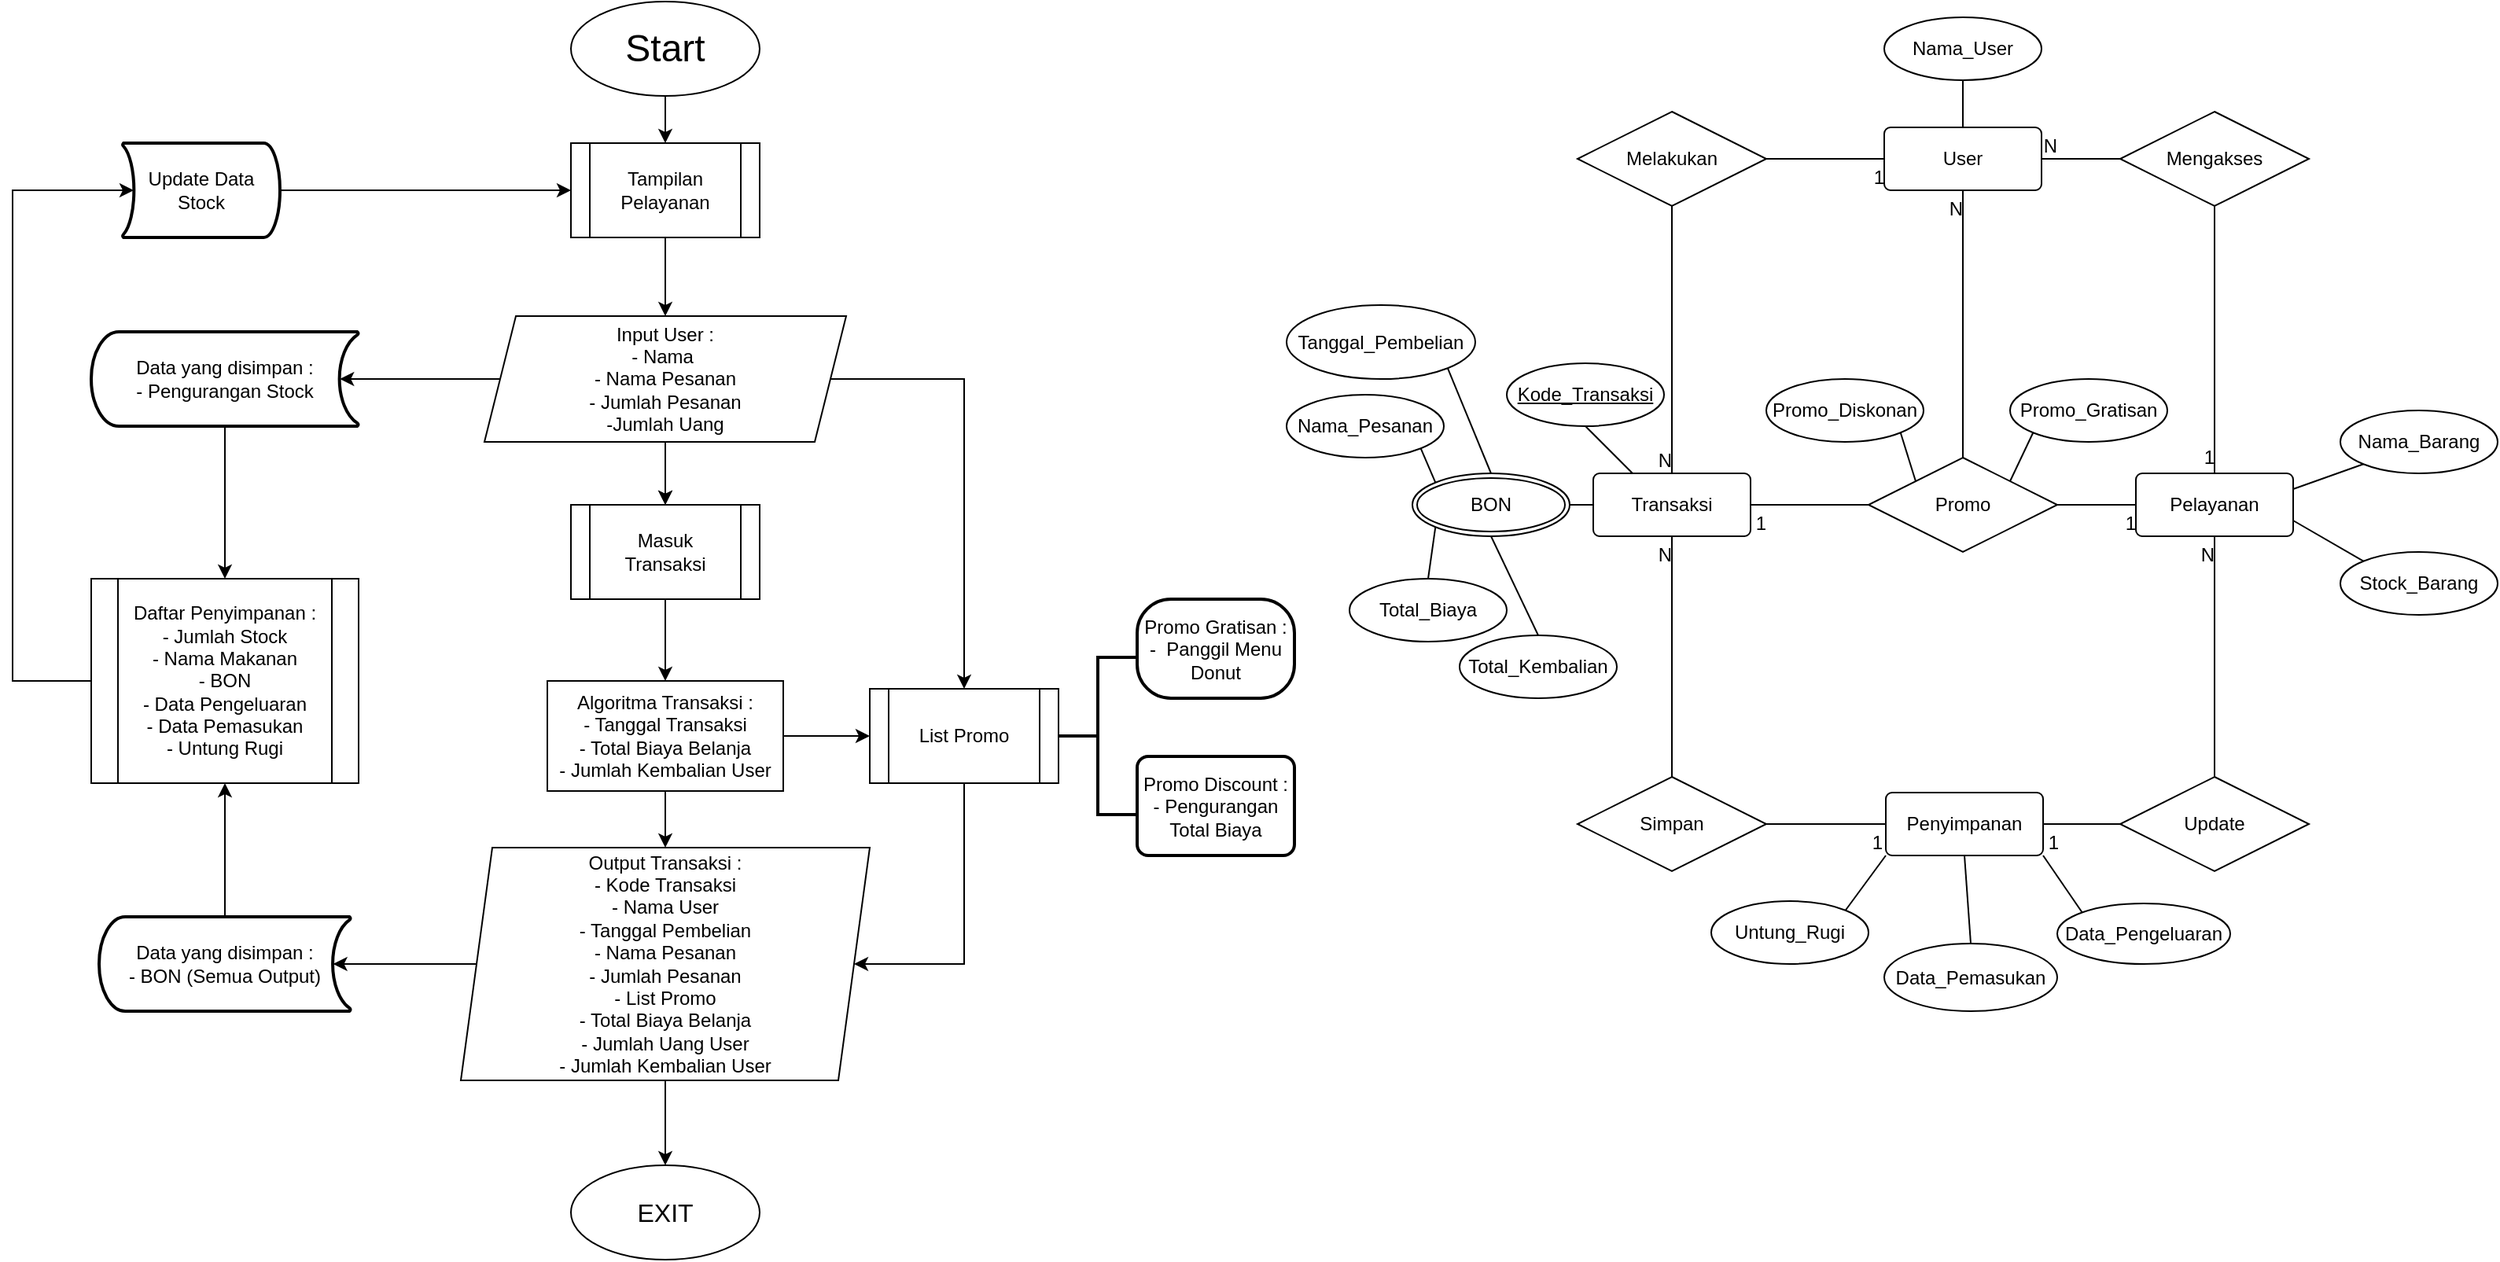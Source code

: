 <mxfile version="14.1.2" type="github">
  <diagram id="XR312f9OlSyXZgOiWMge" name="Page-1">
    <mxGraphModel dx="1078" dy="827" grid="1" gridSize="10" guides="1" tooltips="1" connect="1" arrows="1" fold="1" page="1" pageScale="1" pageWidth="827" pageHeight="1169" math="0" shadow="0">
      <root>
        <mxCell id="0" />
        <mxCell id="1" parent="0" />
        <mxCell id="WlF7BeMnlromDZYzRZPJ-5" value="" style="edgeStyle=orthogonalEdgeStyle;rounded=0;orthogonalLoop=1;jettySize=auto;html=1;" parent="1" source="WlF7BeMnlromDZYzRZPJ-1" target="WlF7BeMnlromDZYzRZPJ-4" edge="1">
          <mxGeometry relative="1" as="geometry" />
        </mxCell>
        <mxCell id="WlF7BeMnlromDZYzRZPJ-1" value="&lt;font style=&quot;font-size: 24px&quot;&gt;Start&lt;/font&gt;" style="ellipse;whiteSpace=wrap;html=1;" parent="1" vertex="1">
          <mxGeometry x="405" y="30" width="120" height="60" as="geometry" />
        </mxCell>
        <mxCell id="WlF7BeMnlromDZYzRZPJ-7" value="" style="edgeStyle=orthogonalEdgeStyle;rounded=0;orthogonalLoop=1;jettySize=auto;html=1;" parent="1" source="WlF7BeMnlromDZYzRZPJ-4" target="WlF7BeMnlromDZYzRZPJ-6" edge="1">
          <mxGeometry relative="1" as="geometry" />
        </mxCell>
        <mxCell id="WlF7BeMnlromDZYzRZPJ-4" value="Tampilan Pelayanan" style="shape=process;whiteSpace=wrap;html=1;backgroundOutline=1;" parent="1" vertex="1">
          <mxGeometry x="405" y="120" width="120" height="60" as="geometry" />
        </mxCell>
        <mxCell id="WlF7BeMnlromDZYzRZPJ-18" value="" style="edgeStyle=orthogonalEdgeStyle;rounded=0;orthogonalLoop=1;jettySize=auto;html=1;" parent="1" source="WlF7BeMnlromDZYzRZPJ-6" target="WlF7BeMnlromDZYzRZPJ-17" edge="1">
          <mxGeometry relative="1" as="geometry" />
        </mxCell>
        <mxCell id="WlF7BeMnlromDZYzRZPJ-23" value="" style="edgeStyle=orthogonalEdgeStyle;rounded=0;orthogonalLoop=1;jettySize=auto;html=1;" parent="1" source="WlF7BeMnlromDZYzRZPJ-28" target="WlF7BeMnlromDZYzRZPJ-22" edge="1">
          <mxGeometry relative="1" as="geometry" />
        </mxCell>
        <mxCell id="WlF7BeMnlromDZYzRZPJ-26" value="" style="edgeStyle=orthogonalEdgeStyle;rounded=0;orthogonalLoop=1;jettySize=auto;html=1;" parent="1" source="WlF7BeMnlromDZYzRZPJ-31" target="WlF7BeMnlromDZYzRZPJ-25" edge="1">
          <mxGeometry relative="1" as="geometry" />
        </mxCell>
        <mxCell id="WlF7BeMnlromDZYzRZPJ-29" value="" style="edgeStyle=orthogonalEdgeStyle;rounded=0;orthogonalLoop=1;jettySize=auto;html=1;" parent="1" source="WlF7BeMnlromDZYzRZPJ-6" target="WlF7BeMnlromDZYzRZPJ-28" edge="1">
          <mxGeometry relative="1" as="geometry" />
        </mxCell>
        <mxCell id="WlF7BeMnlromDZYzRZPJ-6" value="Input User :&lt;br&gt;- Nama&amp;nbsp;&lt;br&gt;- Nama Pesanan&lt;br&gt;- Jumlah Pesanan&lt;br&gt;-Jumlah Uang" style="shape=parallelogram;perimeter=parallelogramPerimeter;whiteSpace=wrap;html=1;fixedSize=1;" parent="1" vertex="1">
          <mxGeometry x="350" y="230" width="230" height="80" as="geometry" />
        </mxCell>
        <mxCell id="WlF7BeMnlromDZYzRZPJ-20" style="edgeStyle=orthogonalEdgeStyle;rounded=0;orthogonalLoop=1;jettySize=auto;html=1;exitX=1;exitY=0.5;exitDx=0;exitDy=0;entryX=0;entryY=0.5;entryDx=0;entryDy=0;" parent="1" source="WlF7BeMnlromDZYzRZPJ-22" target="WlF7BeMnlromDZYzRZPJ-17" edge="1">
          <mxGeometry relative="1" as="geometry" />
        </mxCell>
        <mxCell id="WlF7BeMnlromDZYzRZPJ-27" style="edgeStyle=orthogonalEdgeStyle;rounded=0;orthogonalLoop=1;jettySize=auto;html=1;exitX=0;exitY=0.5;exitDx=0;exitDy=0;entryX=0.93;entryY=0.5;entryDx=0;entryDy=0;entryPerimeter=0;" parent="1" source="WlF7BeMnlromDZYzRZPJ-15" target="WlF7BeMnlromDZYzRZPJ-33" edge="1">
          <mxGeometry relative="1" as="geometry" />
        </mxCell>
        <mxCell id="hf1kpsBbzSXCtjSnibzN-7" value="" style="edgeStyle=orthogonalEdgeStyle;rounded=0;orthogonalLoop=1;jettySize=auto;html=1;" edge="1" parent="1" source="WlF7BeMnlromDZYzRZPJ-15" target="hf1kpsBbzSXCtjSnibzN-6">
          <mxGeometry relative="1" as="geometry" />
        </mxCell>
        <mxCell id="WlF7BeMnlromDZYzRZPJ-15" value="Output Transaksi :&lt;br&gt;- Kode Transaksi&lt;br&gt;- Nama User&lt;br&gt;- Tanggal Pembelian&lt;br&gt;- Nama Pesanan&lt;br&gt;- Jumlah Pesanan&lt;br&gt;- List Promo&lt;br&gt;- Total Biaya Belanja&lt;br&gt;- Jumlah Uang User&lt;br&gt;- Jumlah Kembalian User" style="shape=parallelogram;perimeter=parallelogramPerimeter;whiteSpace=wrap;html=1;fixedSize=1;" parent="1" vertex="1">
          <mxGeometry x="335" y="568" width="260" height="148" as="geometry" />
        </mxCell>
        <mxCell id="WlF7BeMnlromDZYzRZPJ-21" style="edgeStyle=orthogonalEdgeStyle;rounded=0;orthogonalLoop=1;jettySize=auto;html=1;entryX=1;entryY=0.5;entryDx=0;entryDy=0;exitX=0.5;exitY=1;exitDx=0;exitDy=0;" parent="1" source="WlF7BeMnlromDZYzRZPJ-17" target="WlF7BeMnlromDZYzRZPJ-15" edge="1">
          <mxGeometry relative="1" as="geometry">
            <Array as="points">
              <mxPoint x="655" y="642" />
            </Array>
            <mxPoint x="750" y="640" as="sourcePoint" />
          </mxGeometry>
        </mxCell>
        <mxCell id="WlF7BeMnlromDZYzRZPJ-17" value="List Promo" style="shape=process;whiteSpace=wrap;html=1;backgroundOutline=1;" parent="1" vertex="1">
          <mxGeometry x="595" y="467" width="120" height="60" as="geometry" />
        </mxCell>
        <mxCell id="WlF7BeMnlromDZYzRZPJ-24" value="" style="edgeStyle=orthogonalEdgeStyle;rounded=0;orthogonalLoop=1;jettySize=auto;html=1;entryX=0.5;entryY=0;entryDx=0;entryDy=0;" parent="1" source="WlF7BeMnlromDZYzRZPJ-22" target="WlF7BeMnlromDZYzRZPJ-15" edge="1">
          <mxGeometry relative="1" as="geometry">
            <mxPoint x="465" y="472" as="targetPoint" />
          </mxGeometry>
        </mxCell>
        <mxCell id="WlF7BeMnlromDZYzRZPJ-22" value="Algoritma Transaksi :&lt;br&gt;- Tanggal Transaksi&lt;br&gt;- Total Biaya Belanja&lt;br&gt;- Jumlah Kembalian User" style="whiteSpace=wrap;html=1;" parent="1" vertex="1">
          <mxGeometry x="390" y="462" width="150" height="70" as="geometry" />
        </mxCell>
        <mxCell id="bo4yTS-yDV8Zs3_QkuVM-3" style="edgeStyle=orthogonalEdgeStyle;rounded=0;orthogonalLoop=1;jettySize=auto;html=1;exitX=0;exitY=0.5;exitDx=0;exitDy=0;entryX=0.93;entryY=0.5;entryDx=0;entryDy=0;entryPerimeter=0;" parent="1" source="WlF7BeMnlromDZYzRZPJ-25" target="bo4yTS-yDV8Zs3_QkuVM-8" edge="1">
          <mxGeometry relative="1" as="geometry">
            <mxPoint x="130" y="150.0" as="targetPoint" />
            <Array as="points">
              <mxPoint x="50" y="462" />
              <mxPoint x="50" y="150" />
            </Array>
          </mxGeometry>
        </mxCell>
        <mxCell id="WlF7BeMnlromDZYzRZPJ-25" value="Daftar Penyimpanan :&lt;br&gt;- Jumlah Stock&lt;br&gt;- Nama Makanan&lt;br&gt;- BON&lt;br&gt;- Data Pengeluaran&lt;br&gt;- Data Pemasukan&lt;br&gt;- Untung Rugi" style="shape=process;whiteSpace=wrap;html=1;backgroundOutline=1;" parent="1" vertex="1">
          <mxGeometry x="100" y="397" width="170" height="130" as="geometry" />
        </mxCell>
        <mxCell id="WlF7BeMnlromDZYzRZPJ-28" value="Masuk &lt;br&gt;Transaksi" style="shape=process;whiteSpace=wrap;html=1;backgroundOutline=1;" parent="1" vertex="1">
          <mxGeometry x="405" y="350" width="120" height="60" as="geometry" />
        </mxCell>
        <mxCell id="WlF7BeMnlromDZYzRZPJ-30" value="" style="edgeStyle=orthogonalEdgeStyle;rounded=0;orthogonalLoop=1;jettySize=auto;html=1;" parent="1" source="WlF7BeMnlromDZYzRZPJ-6" target="WlF7BeMnlromDZYzRZPJ-28" edge="1">
          <mxGeometry relative="1" as="geometry">
            <mxPoint x="465" y="310" as="sourcePoint" />
            <mxPoint x="465" y="470" as="targetPoint" />
          </mxGeometry>
        </mxCell>
        <mxCell id="WlF7BeMnlromDZYzRZPJ-31" value="Data yang disimpan :&lt;br&gt;- Pengurangan Stock" style="strokeWidth=2;html=1;shape=mxgraph.flowchart.stored_data;whiteSpace=wrap;" parent="1" vertex="1">
          <mxGeometry x="100" y="240" width="170" height="60" as="geometry" />
        </mxCell>
        <mxCell id="WlF7BeMnlromDZYzRZPJ-32" value="" style="edgeStyle=orthogonalEdgeStyle;rounded=0;orthogonalLoop=1;jettySize=auto;html=1;entryX=0.93;entryY=0.5;entryDx=0;entryDy=0;entryPerimeter=0;" parent="1" source="WlF7BeMnlromDZYzRZPJ-6" target="WlF7BeMnlromDZYzRZPJ-31" edge="1">
          <mxGeometry relative="1" as="geometry">
            <mxPoint x="360" y="270" as="sourcePoint" />
            <mxPoint x="185.0" y="420" as="targetPoint" />
          </mxGeometry>
        </mxCell>
        <mxCell id="WlF7BeMnlromDZYzRZPJ-34" style="edgeStyle=orthogonalEdgeStyle;rounded=0;orthogonalLoop=1;jettySize=auto;html=1;entryX=0.5;entryY=1;entryDx=0;entryDy=0;" parent="1" source="WlF7BeMnlromDZYzRZPJ-33" target="WlF7BeMnlromDZYzRZPJ-25" edge="1">
          <mxGeometry relative="1" as="geometry" />
        </mxCell>
        <mxCell id="WlF7BeMnlromDZYzRZPJ-33" value="&lt;span&gt;Data yang disimpan :&lt;/span&gt;&lt;br&gt;&lt;span&gt;- BON (Semua Output)&lt;/span&gt;" style="strokeWidth=2;html=1;shape=mxgraph.flowchart.stored_data;whiteSpace=wrap;" parent="1" vertex="1">
          <mxGeometry x="105" y="612" width="160" height="60" as="geometry" />
        </mxCell>
        <mxCell id="bo4yTS-yDV8Zs3_QkuVM-4" style="edgeStyle=orthogonalEdgeStyle;rounded=0;orthogonalLoop=1;jettySize=auto;html=1;exitX=0;exitY=0.5;exitDx=0;exitDy=0;entryX=0;entryY=0.5;entryDx=0;entryDy=0;exitPerimeter=0;" parent="1" source="bo4yTS-yDV8Zs3_QkuVM-8" target="WlF7BeMnlromDZYzRZPJ-4" edge="1">
          <mxGeometry relative="1" as="geometry">
            <mxPoint x="230" y="150.0" as="sourcePoint" />
          </mxGeometry>
        </mxCell>
        <mxCell id="bo4yTS-yDV8Zs3_QkuVM-8" value="Update Data Stock" style="strokeWidth=2;html=1;shape=mxgraph.flowchart.stored_data;whiteSpace=wrap;direction=west;" parent="1" vertex="1">
          <mxGeometry x="120" y="120.0" width="100" height="60" as="geometry" />
        </mxCell>
        <mxCell id="hf1kpsBbzSXCtjSnibzN-1" value="" style="strokeWidth=2;html=1;shape=mxgraph.flowchart.annotation_2;align=left;labelPosition=right;pointerEvents=1;" vertex="1" parent="1">
          <mxGeometry x="715" y="447" width="50" height="100" as="geometry" />
        </mxCell>
        <mxCell id="hf1kpsBbzSXCtjSnibzN-2" value="Promo Gratisan :&lt;br&gt;-&amp;nbsp; Panggil Menu Donut" style="rounded=1;whiteSpace=wrap;html=1;absoluteArcSize=1;arcSize=43;strokeWidth=2;" vertex="1" parent="1">
          <mxGeometry x="765" y="410" width="100" height="63" as="geometry" />
        </mxCell>
        <mxCell id="hf1kpsBbzSXCtjSnibzN-3" value="Promo Discount :&lt;br&gt;- Pengurangan Total Biaya" style="rounded=1;whiteSpace=wrap;html=1;absoluteArcSize=1;arcSize=14;strokeWidth=2;" vertex="1" parent="1">
          <mxGeometry x="765" y="510" width="100" height="63" as="geometry" />
        </mxCell>
        <mxCell id="hf1kpsBbzSXCtjSnibzN-6" value="&lt;font style=&quot;font-size: 16px&quot;&gt;EXIT&lt;/font&gt;" style="ellipse;whiteSpace=wrap;html=1;" vertex="1" parent="1">
          <mxGeometry x="405" y="770" width="120" height="60" as="geometry" />
        </mxCell>
        <mxCell id="hf1kpsBbzSXCtjSnibzN-12" value="Pelayanan" style="rounded=1;arcSize=10;whiteSpace=wrap;html=1;align=center;" vertex="1" parent="1">
          <mxGeometry x="1400" y="330" width="100" height="40" as="geometry" />
        </mxCell>
        <mxCell id="hf1kpsBbzSXCtjSnibzN-13" value="Transaksi" style="rounded=1;arcSize=10;whiteSpace=wrap;html=1;align=center;" vertex="1" parent="1">
          <mxGeometry x="1055" y="330" width="100" height="40" as="geometry" />
        </mxCell>
        <mxCell id="hf1kpsBbzSXCtjSnibzN-16" value="Penyimpanan" style="rounded=1;arcSize=10;whiteSpace=wrap;html=1;align=center;" vertex="1" parent="1">
          <mxGeometry x="1241" y="533" width="100" height="40" as="geometry" />
        </mxCell>
        <mxCell id="hf1kpsBbzSXCtjSnibzN-17" value="Nama_Barang" style="ellipse;whiteSpace=wrap;html=1;align=center;" vertex="1" parent="1">
          <mxGeometry x="1530" y="290" width="100" height="40" as="geometry" />
        </mxCell>
        <mxCell id="hf1kpsBbzSXCtjSnibzN-18" value="Stock_Barang" style="ellipse;whiteSpace=wrap;html=1;align=center;" vertex="1" parent="1">
          <mxGeometry x="1530" y="380" width="100" height="40" as="geometry" />
        </mxCell>
        <mxCell id="hf1kpsBbzSXCtjSnibzN-19" value="Nama_User" style="ellipse;whiteSpace=wrap;html=1;align=center;" vertex="1" parent="1">
          <mxGeometry x="1240" y="40" width="100" height="40" as="geometry" />
        </mxCell>
        <mxCell id="hf1kpsBbzSXCtjSnibzN-20" value="Promo_Gratisan&lt;span style=&quot;color: rgba(0 , 0 , 0 , 0) ; font-family: monospace ; font-size: 0px&quot;&gt;%3CmxGraphModel%3E%3Croot%3E%3CmxCell%20id%3D%220%22%2F%3E%3CmxCell%20id%3D%221%22%20parent%3D%220%22%2F%3E%3CmxCell%20id%3D%222%22%20value%3D%22Nama_Donut%22%20style%3D%22ellipse%3BwhiteSpace%3Dwrap%3Bhtml%3D1%3Balign%3Dcenter%3B%22%20vertex%3D%221%22%20parent%3D%221%22%3E%3CmxGeometry%20x%3D%221310%22%20y%3D%22270%22%20width%3D%22100%22%20height%3D%2240%22%20as%3D%22geometry%22%2F%3E%3C%2FmxCell%3E%3C%2Froot%3E%3C%2FmxGraphModel%3E&lt;/span&gt;&lt;span style=&quot;color: rgba(0 , 0 , 0 , 0) ; font-family: monospace ; font-size: 0px&quot;&gt;%3CmxGraphModel%3E%3Croot%3E%3CmxCell%20id%3D%220%22%2F%3E%3CmxCell%20id%3D%221%22%20parent%3D%220%22%2F%3E%3CmxCell%20id%3D%222%22%20value%3D%22Nama_Donut%22%20style%3D%22ellipse%3BwhiteSpace%3Dwrap%3Bhtml%3D1%3Balign%3Dcenter%3B%22%20vertex%3D%221%22%20parent%3D%221%22%3E%3CmxGeometry%20x%3D%221310%22%20y%3D%22270%22%20width%3D%22100%22%20height%3D%2240%22%20as%3D%22geometry%22%2F%3E%3C%2FmxCell%3E%3C%2Froot%3E%3C%2FmxGraphModel%3E&lt;/span&gt;" style="ellipse;whiteSpace=wrap;html=1;align=center;" vertex="1" parent="1">
          <mxGeometry x="1320" y="270" width="100" height="40" as="geometry" />
        </mxCell>
        <mxCell id="hf1kpsBbzSXCtjSnibzN-21" value="Promo_Diskonan" style="ellipse;whiteSpace=wrap;html=1;align=center;" vertex="1" parent="1">
          <mxGeometry x="1165" y="270" width="100" height="40" as="geometry" />
        </mxCell>
        <mxCell id="hf1kpsBbzSXCtjSnibzN-22" value="User" style="rounded=1;arcSize=10;whiteSpace=wrap;html=1;align=center;" vertex="1" parent="1">
          <mxGeometry x="1240" y="110" width="100" height="40" as="geometry" />
        </mxCell>
        <mxCell id="hf1kpsBbzSXCtjSnibzN-25" value="Total_Kembalian" style="ellipse;whiteSpace=wrap;html=1;align=center;" vertex="1" parent="1">
          <mxGeometry x="970" y="433" width="100" height="40" as="geometry" />
        </mxCell>
        <mxCell id="hf1kpsBbzSXCtjSnibzN-26" value="Kode_Transaksi" style="ellipse;whiteSpace=wrap;html=1;align=center;fontStyle=4;" vertex="1" parent="1">
          <mxGeometry x="1000" y="260" width="100" height="40" as="geometry" />
        </mxCell>
        <mxCell id="hf1kpsBbzSXCtjSnibzN-27" value="BON" style="ellipse;shape=doubleEllipse;margin=3;whiteSpace=wrap;html=1;align=center;" vertex="1" parent="1">
          <mxGeometry x="940" y="330" width="100" height="40" as="geometry" />
        </mxCell>
        <mxCell id="hf1kpsBbzSXCtjSnibzN-29" value="Tanggal_Pembelian" style="ellipse;whiteSpace=wrap;html=1;align=center;" vertex="1" parent="1">
          <mxGeometry x="860" y="223" width="120" height="47" as="geometry" />
        </mxCell>
        <mxCell id="hf1kpsBbzSXCtjSnibzN-30" value="Nama_Pesanan" style="ellipse;whiteSpace=wrap;html=1;align=center;" vertex="1" parent="1">
          <mxGeometry x="860" y="280" width="100" height="40" as="geometry" />
        </mxCell>
        <mxCell id="hf1kpsBbzSXCtjSnibzN-31" value="Total_Biaya&lt;span style=&quot;color: rgba(0 , 0 , 0 , 0) ; font-family: monospace ; font-size: 0px&quot;&gt;%3CmxGraphModel%3E%3Croot%3E%3CmxCell%20id%3D%220%22%2F%3E%3CmxCell%20id%3D%221%22%20parent%3D%220%22%2F%3E%3CmxCell%20id%3D%222%22%20value%3D%22Nama_Barang%22%20style%3D%22ellipse%3BwhiteSpace%3Dwrap%3Bhtml%3D1%3Balign%3Dcenter%3B%22%20vertex%3D%221%22%20parent%3D%221%22%3E%3CmxGeometry%20x%3D%221310%22%20y%3D%22270%22%20width%3D%22100%22%20height%3D%2240%22%20as%3D%22geometry%22%2F%3E%3C%2FmxCell%3E%3C%2Froot%3E%3C%2FmxGraphModel%3E&lt;/span&gt;" style="ellipse;whiteSpace=wrap;html=1;align=center;" vertex="1" parent="1">
          <mxGeometry x="900" y="397" width="100" height="40" as="geometry" />
        </mxCell>
        <mxCell id="hf1kpsBbzSXCtjSnibzN-40" value="Mengakses" style="shape=rhombus;perimeter=rhombusPerimeter;whiteSpace=wrap;html=1;align=center;" vertex="1" parent="1">
          <mxGeometry x="1390" y="100" width="120" height="60" as="geometry" />
        </mxCell>
        <mxCell id="hf1kpsBbzSXCtjSnibzN-41" value="" style="endArrow=none;html=1;rounded=0;entryX=0.5;entryY=0;entryDx=0;entryDy=0;exitX=0.5;exitY=1;exitDx=0;exitDy=0;" edge="1" parent="1" source="hf1kpsBbzSXCtjSnibzN-40" target="hf1kpsBbzSXCtjSnibzN-12">
          <mxGeometry relative="1" as="geometry">
            <mxPoint x="1420" y="279.76" as="sourcePoint" />
            <mxPoint x="1420" y="209.76" as="targetPoint" />
            <Array as="points" />
          </mxGeometry>
        </mxCell>
        <mxCell id="hf1kpsBbzSXCtjSnibzN-42" value="1" style="resizable=0;html=1;align=right;verticalAlign=bottom;" connectable="0" vertex="1" parent="hf1kpsBbzSXCtjSnibzN-41">
          <mxGeometry x="1" relative="1" as="geometry">
            <mxPoint y="-2" as="offset" />
          </mxGeometry>
        </mxCell>
        <mxCell id="hf1kpsBbzSXCtjSnibzN-43" value="" style="endArrow=none;html=1;rounded=0;entryX=1;entryY=0.75;entryDx=0;entryDy=0;exitX=0;exitY=0;exitDx=0;exitDy=0;" edge="1" parent="1" source="hf1kpsBbzSXCtjSnibzN-18" target="hf1kpsBbzSXCtjSnibzN-12">
          <mxGeometry relative="1" as="geometry">
            <mxPoint x="1320" y="269.76" as="sourcePoint" />
            <mxPoint x="1480" y="269.76" as="targetPoint" />
          </mxGeometry>
        </mxCell>
        <mxCell id="hf1kpsBbzSXCtjSnibzN-46" value="" style="endArrow=none;html=1;rounded=0;entryX=1;entryY=0.25;entryDx=0;entryDy=0;exitX=0;exitY=1;exitDx=0;exitDy=0;" edge="1" parent="1" source="hf1kpsBbzSXCtjSnibzN-17" target="hf1kpsBbzSXCtjSnibzN-12">
          <mxGeometry relative="1" as="geometry">
            <mxPoint x="1485.355" y="243.902" as="sourcePoint" />
            <mxPoint x="1500" y="279.76" as="targetPoint" />
          </mxGeometry>
        </mxCell>
        <mxCell id="hf1kpsBbzSXCtjSnibzN-47" value="" style="endArrow=none;html=1;rounded=0;entryX=1;entryY=0.5;entryDx=0;entryDy=0;exitX=0;exitY=0.5;exitDx=0;exitDy=0;" edge="1" parent="1" source="hf1kpsBbzSXCtjSnibzN-40" target="hf1kpsBbzSXCtjSnibzN-22">
          <mxGeometry relative="1" as="geometry">
            <mxPoint x="1060" y="290" as="sourcePoint" />
            <mxPoint x="1220" y="290" as="targetPoint" />
          </mxGeometry>
        </mxCell>
        <mxCell id="hf1kpsBbzSXCtjSnibzN-48" value="N" style="resizable=0;html=1;align=right;verticalAlign=bottom;" connectable="0" vertex="1" parent="hf1kpsBbzSXCtjSnibzN-47">
          <mxGeometry x="1" relative="1" as="geometry">
            <mxPoint x="10.1" as="offset" />
          </mxGeometry>
        </mxCell>
        <mxCell id="hf1kpsBbzSXCtjSnibzN-49" value="Melakukan" style="shape=rhombus;perimeter=rhombusPerimeter;whiteSpace=wrap;html=1;align=center;" vertex="1" parent="1">
          <mxGeometry x="1045" y="100" width="120" height="60" as="geometry" />
        </mxCell>
        <mxCell id="hf1kpsBbzSXCtjSnibzN-50" value="" style="endArrow=none;html=1;rounded=0;entryX=0;entryY=0.5;entryDx=0;entryDy=0;exitX=1;exitY=0.5;exitDx=0;exitDy=0;" edge="1" parent="1" source="hf1kpsBbzSXCtjSnibzN-49" target="hf1kpsBbzSXCtjSnibzN-22">
          <mxGeometry relative="1" as="geometry">
            <mxPoint x="1103.57" y="302" as="sourcePoint" />
            <mxPoint x="1103.57" y="232" as="targetPoint" />
            <Array as="points" />
          </mxGeometry>
        </mxCell>
        <mxCell id="hf1kpsBbzSXCtjSnibzN-51" value="1" style="resizable=0;html=1;align=right;verticalAlign=bottom;" connectable="0" vertex="1" parent="hf1kpsBbzSXCtjSnibzN-50">
          <mxGeometry x="1" relative="1" as="geometry">
            <mxPoint y="20" as="offset" />
          </mxGeometry>
        </mxCell>
        <mxCell id="hf1kpsBbzSXCtjSnibzN-52" value="" style="endArrow=none;html=1;rounded=0;entryX=0.5;entryY=0;entryDx=0;entryDy=0;exitX=0.5;exitY=1;exitDx=0;exitDy=0;" edge="1" parent="1" source="hf1kpsBbzSXCtjSnibzN-49" target="hf1kpsBbzSXCtjSnibzN-13">
          <mxGeometry relative="1" as="geometry">
            <mxPoint x="1420" y="520" as="sourcePoint" />
            <mxPoint x="1310" y="540" as="targetPoint" />
          </mxGeometry>
        </mxCell>
        <mxCell id="hf1kpsBbzSXCtjSnibzN-53" value="N" style="resizable=0;html=1;align=right;verticalAlign=bottom;" connectable="0" vertex="1" parent="hf1kpsBbzSXCtjSnibzN-52">
          <mxGeometry x="1" relative="1" as="geometry" />
        </mxCell>
        <mxCell id="hf1kpsBbzSXCtjSnibzN-54" value="" style="endArrow=none;html=1;rounded=0;entryX=0.25;entryY=0;entryDx=0;entryDy=0;exitX=0.5;exitY=1;exitDx=0;exitDy=0;" edge="1" parent="1" source="hf1kpsBbzSXCtjSnibzN-26" target="hf1kpsBbzSXCtjSnibzN-13">
          <mxGeometry relative="1" as="geometry">
            <mxPoint x="1244.995" y="600.002" as="sourcePoint" />
            <mxPoint x="1259.64" y="635.86" as="targetPoint" />
          </mxGeometry>
        </mxCell>
        <mxCell id="hf1kpsBbzSXCtjSnibzN-55" value="" style="endArrow=none;html=1;rounded=0;entryX=1;entryY=0.5;entryDx=0;entryDy=0;exitX=0;exitY=0.5;exitDx=0;exitDy=0;" edge="1" parent="1" source="hf1kpsBbzSXCtjSnibzN-13" target="hf1kpsBbzSXCtjSnibzN-27">
          <mxGeometry relative="1" as="geometry">
            <mxPoint x="1139.995" y="622.572" as="sourcePoint" />
            <mxPoint x="1184.64" y="650.43" as="targetPoint" />
          </mxGeometry>
        </mxCell>
        <mxCell id="hf1kpsBbzSXCtjSnibzN-56" value="" style="endArrow=none;html=1;rounded=0;entryX=1;entryY=1;entryDx=0;entryDy=0;exitX=0.5;exitY=0;exitDx=0;exitDy=0;" edge="1" parent="1" source="hf1kpsBbzSXCtjSnibzN-27" target="hf1kpsBbzSXCtjSnibzN-29">
          <mxGeometry relative="1" as="geometry">
            <mxPoint x="935" y="458" as="sourcePoint" />
            <mxPoint x="935" y="489" as="targetPoint" />
          </mxGeometry>
        </mxCell>
        <mxCell id="hf1kpsBbzSXCtjSnibzN-57" value="" style="endArrow=none;html=1;rounded=0;entryX=1;entryY=1;entryDx=0;entryDy=0;exitX=0;exitY=0;exitDx=0;exitDy=0;" edge="1" parent="1" source="hf1kpsBbzSXCtjSnibzN-27" target="hf1kpsBbzSXCtjSnibzN-30">
          <mxGeometry relative="1" as="geometry">
            <mxPoint x="945" y="468" as="sourcePoint" />
            <mxPoint x="945" y="499" as="targetPoint" />
          </mxGeometry>
        </mxCell>
        <mxCell id="hf1kpsBbzSXCtjSnibzN-58" value="" style="endArrow=none;html=1;rounded=0;entryX=0.5;entryY=0;entryDx=0;entryDy=0;exitX=0;exitY=1;exitDx=0;exitDy=0;" edge="1" parent="1" source="hf1kpsBbzSXCtjSnibzN-27" target="hf1kpsBbzSXCtjSnibzN-31">
          <mxGeometry relative="1" as="geometry">
            <mxPoint x="955" y="478" as="sourcePoint" />
            <mxPoint x="955" y="509" as="targetPoint" />
          </mxGeometry>
        </mxCell>
        <mxCell id="hf1kpsBbzSXCtjSnibzN-59" value="" style="endArrow=none;html=1;rounded=0;entryX=0.5;entryY=0;entryDx=0;entryDy=0;exitX=0.5;exitY=1;exitDx=0;exitDy=0;" edge="1" parent="1" source="hf1kpsBbzSXCtjSnibzN-27" target="hf1kpsBbzSXCtjSnibzN-25">
          <mxGeometry relative="1" as="geometry">
            <mxPoint x="965" y="488" as="sourcePoint" />
            <mxPoint x="965" y="519" as="targetPoint" />
          </mxGeometry>
        </mxCell>
        <mxCell id="hf1kpsBbzSXCtjSnibzN-60" value="Promo" style="shape=rhombus;perimeter=rhombusPerimeter;whiteSpace=wrap;html=1;align=center;" vertex="1" parent="1">
          <mxGeometry x="1230" y="320" width="120" height="60" as="geometry" />
        </mxCell>
        <mxCell id="hf1kpsBbzSXCtjSnibzN-61" value="" style="endArrow=none;html=1;rounded=0;entryX=0;entryY=0;entryDx=0;entryDy=0;exitX=1;exitY=1;exitDx=0;exitDy=0;" edge="1" parent="1" source="hf1kpsBbzSXCtjSnibzN-21" target="hf1kpsBbzSXCtjSnibzN-60">
          <mxGeometry relative="1" as="geometry">
            <mxPoint x="1694.645" y="204.142" as="sourcePoint" />
            <mxPoint x="1670" y="240" as="targetPoint" />
          </mxGeometry>
        </mxCell>
        <mxCell id="hf1kpsBbzSXCtjSnibzN-62" value="" style="endArrow=none;html=1;rounded=0;entryX=1;entryY=0;entryDx=0;entryDy=0;exitX=0;exitY=1;exitDx=0;exitDy=0;" edge="1" parent="1" source="hf1kpsBbzSXCtjSnibzN-20" target="hf1kpsBbzSXCtjSnibzN-60">
          <mxGeometry relative="1" as="geometry">
            <mxPoint x="1704.645" y="214.142" as="sourcePoint" />
            <mxPoint x="1680" y="250" as="targetPoint" />
          </mxGeometry>
        </mxCell>
        <mxCell id="hf1kpsBbzSXCtjSnibzN-63" value="" style="endArrow=none;html=1;rounded=0;entryX=0;entryY=0.5;entryDx=0;entryDy=0;exitX=1;exitY=0.5;exitDx=0;exitDy=0;" edge="1" parent="1" source="hf1kpsBbzSXCtjSnibzN-60" target="hf1kpsBbzSXCtjSnibzN-12">
          <mxGeometry relative="1" as="geometry">
            <mxPoint x="1180" y="445" as="sourcePoint" />
            <mxPoint x="1245" y="380" as="targetPoint" />
            <Array as="points" />
          </mxGeometry>
        </mxCell>
        <mxCell id="hf1kpsBbzSXCtjSnibzN-64" value="1" style="resizable=0;html=1;align=right;verticalAlign=bottom;" connectable="0" vertex="1" parent="hf1kpsBbzSXCtjSnibzN-63">
          <mxGeometry x="1" relative="1" as="geometry">
            <mxPoint y="20" as="offset" />
          </mxGeometry>
        </mxCell>
        <mxCell id="hf1kpsBbzSXCtjSnibzN-65" value="" style="endArrow=none;html=1;rounded=0;entryX=1;entryY=0.5;entryDx=0;entryDy=0;exitX=0;exitY=0.5;exitDx=0;exitDy=0;" edge="1" parent="1" source="hf1kpsBbzSXCtjSnibzN-60" target="hf1kpsBbzSXCtjSnibzN-13">
          <mxGeometry relative="1" as="geometry">
            <mxPoint x="1410" y="420" as="sourcePoint" />
            <mxPoint x="1520" y="270" as="targetPoint" />
            <Array as="points" />
          </mxGeometry>
        </mxCell>
        <mxCell id="hf1kpsBbzSXCtjSnibzN-66" value="1" style="resizable=0;html=1;align=right;verticalAlign=bottom;" connectable="0" vertex="1" parent="hf1kpsBbzSXCtjSnibzN-65">
          <mxGeometry x="1" relative="1" as="geometry">
            <mxPoint x="10.2" y="20" as="offset" />
          </mxGeometry>
        </mxCell>
        <mxCell id="hf1kpsBbzSXCtjSnibzN-67" value="" style="endArrow=none;html=1;rounded=0;entryX=0.5;entryY=1;entryDx=0;entryDy=0;exitX=0.5;exitY=0;exitDx=0;exitDy=0;" edge="1" parent="1" source="hf1kpsBbzSXCtjSnibzN-60" target="hf1kpsBbzSXCtjSnibzN-22">
          <mxGeometry relative="1" as="geometry">
            <mxPoint x="1281" y="270" as="sourcePoint" />
            <mxPoint x="1300" y="190" as="targetPoint" />
          </mxGeometry>
        </mxCell>
        <mxCell id="hf1kpsBbzSXCtjSnibzN-68" value="N" style="resizable=0;html=1;align=right;verticalAlign=bottom;" connectable="0" vertex="1" parent="hf1kpsBbzSXCtjSnibzN-67">
          <mxGeometry x="1" relative="1" as="geometry">
            <mxPoint y="20.07" as="offset" />
          </mxGeometry>
        </mxCell>
        <mxCell id="hf1kpsBbzSXCtjSnibzN-69" value="" style="endArrow=none;html=1;rounded=0;exitX=0.5;exitY=1;exitDx=0;exitDy=0;entryX=0.5;entryY=0;entryDx=0;entryDy=0;" edge="1" parent="1" source="hf1kpsBbzSXCtjSnibzN-19" target="hf1kpsBbzSXCtjSnibzN-22">
          <mxGeometry relative="1" as="geometry">
            <mxPoint x="1585.355" y="243.902" as="sourcePoint" />
            <mxPoint x="1260" y="140" as="targetPoint" />
          </mxGeometry>
        </mxCell>
        <mxCell id="hf1kpsBbzSXCtjSnibzN-74" value="Data_Pemasukan" style="ellipse;whiteSpace=wrap;html=1;align=center;" vertex="1" parent="1">
          <mxGeometry x="1240" y="629" width="110" height="43" as="geometry" />
        </mxCell>
        <mxCell id="hf1kpsBbzSXCtjSnibzN-75" value="Data_Pengeluaran" style="ellipse;whiteSpace=wrap;html=1;align=center;" vertex="1" parent="1">
          <mxGeometry x="1350" y="603.5" width="110" height="38.5" as="geometry" />
        </mxCell>
        <mxCell id="hf1kpsBbzSXCtjSnibzN-76" value="Untung_Rugi" style="ellipse;whiteSpace=wrap;html=1;align=center;" vertex="1" parent="1">
          <mxGeometry x="1130" y="602" width="100" height="40" as="geometry" />
        </mxCell>
        <mxCell id="hf1kpsBbzSXCtjSnibzN-77" value="" style="endArrow=none;html=1;rounded=0;entryX=1;entryY=0;entryDx=0;entryDy=0;exitX=0;exitY=1;exitDx=0;exitDy=0;" edge="1" parent="1" source="hf1kpsBbzSXCtjSnibzN-16" target="hf1kpsBbzSXCtjSnibzN-76">
          <mxGeometry relative="1" as="geometry">
            <mxPoint x="1155" y="515" as="sourcePoint" />
            <mxPoint x="1185" y="578" as="targetPoint" />
          </mxGeometry>
        </mxCell>
        <mxCell id="hf1kpsBbzSXCtjSnibzN-78" value="" style="endArrow=none;html=1;rounded=0;entryX=0.5;entryY=0;entryDx=0;entryDy=0;exitX=0.5;exitY=1;exitDx=0;exitDy=0;" edge="1" parent="1" source="hf1kpsBbzSXCtjSnibzN-16" target="hf1kpsBbzSXCtjSnibzN-74">
          <mxGeometry relative="1" as="geometry">
            <mxPoint x="1165" y="525" as="sourcePoint" />
            <mxPoint x="1195" y="588" as="targetPoint" />
          </mxGeometry>
        </mxCell>
        <mxCell id="hf1kpsBbzSXCtjSnibzN-79" value="" style="endArrow=none;html=1;rounded=0;entryX=0;entryY=0;entryDx=0;entryDy=0;exitX=1;exitY=1;exitDx=0;exitDy=0;" edge="1" parent="1" source="hf1kpsBbzSXCtjSnibzN-16" target="hf1kpsBbzSXCtjSnibzN-75">
          <mxGeometry relative="1" as="geometry">
            <mxPoint x="1175" y="535" as="sourcePoint" />
            <mxPoint x="1205" y="598" as="targetPoint" />
          </mxGeometry>
        </mxCell>
        <mxCell id="hf1kpsBbzSXCtjSnibzN-80" value="Simpan&lt;span style=&quot;color: rgba(0 , 0 , 0 , 0) ; font-family: monospace ; font-size: 0px&quot;&gt;%3CmxGraphModel%3E%3Croot%3E%3CmxCell%20id%3D%220%22%2F%3E%3CmxCell%20id%3D%221%22%20parent%3D%220%22%2F%3E%3CmxCell%20id%3D%222%22%20value%3D%22Promo%22%20style%3D%22shape%3Drhombus%3Bperimeter%3DrhombusPerimeter%3BwhiteSpace%3Dwrap%3Bhtml%3D1%3Balign%3Dcenter%3B%22%20vertex%3D%221%22%20parent%3D%221%22%3E%3CmxGeometry%20x%3D%221230%22%20y%3D%22320%22%20width%3D%22120%22%20height%3D%2260%22%20as%3D%22geometry%22%2F%3E%3C%2FmxCell%3E%3C%2Froot%3E%3C%2FmxGraphModel%3E&lt;/span&gt;" style="shape=rhombus;perimeter=rhombusPerimeter;whiteSpace=wrap;html=1;align=center;" vertex="1" parent="1">
          <mxGeometry x="1045" y="523" width="120" height="60" as="geometry" />
        </mxCell>
        <mxCell id="hf1kpsBbzSXCtjSnibzN-81" value="Update" style="shape=rhombus;perimeter=rhombusPerimeter;whiteSpace=wrap;html=1;align=center;" vertex="1" parent="1">
          <mxGeometry x="1390" y="523" width="120" height="60" as="geometry" />
        </mxCell>
        <mxCell id="hf1kpsBbzSXCtjSnibzN-82" value="" style="endArrow=none;html=1;rounded=0;entryX=0.5;entryY=1;entryDx=0;entryDy=0;exitX=0.5;exitY=0;exitDx=0;exitDy=0;" edge="1" parent="1" source="hf1kpsBbzSXCtjSnibzN-80" target="hf1kpsBbzSXCtjSnibzN-13">
          <mxGeometry relative="1" as="geometry">
            <mxPoint x="1250" y="547" as="sourcePoint" />
            <mxPoint x="1250" y="377" as="targetPoint" />
          </mxGeometry>
        </mxCell>
        <mxCell id="hf1kpsBbzSXCtjSnibzN-83" value="N" style="resizable=0;html=1;align=right;verticalAlign=bottom;" connectable="0" vertex="1" parent="hf1kpsBbzSXCtjSnibzN-82">
          <mxGeometry x="1" relative="1" as="geometry">
            <mxPoint y="20.07" as="offset" />
          </mxGeometry>
        </mxCell>
        <mxCell id="hf1kpsBbzSXCtjSnibzN-84" value="" style="endArrow=none;html=1;rounded=0;entryX=0.5;entryY=1;entryDx=0;entryDy=0;exitX=0.5;exitY=0;exitDx=0;exitDy=0;" edge="1" parent="1" source="hf1kpsBbzSXCtjSnibzN-81" target="hf1kpsBbzSXCtjSnibzN-12">
          <mxGeometry relative="1" as="geometry">
            <mxPoint x="1470" y="560" as="sourcePoint" />
            <mxPoint x="1470" y="390" as="targetPoint" />
          </mxGeometry>
        </mxCell>
        <mxCell id="hf1kpsBbzSXCtjSnibzN-85" value="N" style="resizable=0;html=1;align=right;verticalAlign=bottom;" connectable="0" vertex="1" parent="hf1kpsBbzSXCtjSnibzN-84">
          <mxGeometry x="1" relative="1" as="geometry">
            <mxPoint y="20.07" as="offset" />
          </mxGeometry>
        </mxCell>
        <mxCell id="hf1kpsBbzSXCtjSnibzN-86" value="" style="endArrow=none;html=1;rounded=0;entryX=0;entryY=0.5;entryDx=0;entryDy=0;exitX=1;exitY=0.5;exitDx=0;exitDy=0;" edge="1" parent="1" source="hf1kpsBbzSXCtjSnibzN-80" target="hf1kpsBbzSXCtjSnibzN-16">
          <mxGeometry relative="1" as="geometry">
            <mxPoint x="1240" y="360" as="sourcePoint" />
            <mxPoint x="1165" y="360" as="targetPoint" />
            <Array as="points" />
          </mxGeometry>
        </mxCell>
        <mxCell id="hf1kpsBbzSXCtjSnibzN-87" value="1" style="resizable=0;html=1;align=right;verticalAlign=bottom;" connectable="0" vertex="1" parent="hf1kpsBbzSXCtjSnibzN-86">
          <mxGeometry x="1" relative="1" as="geometry">
            <mxPoint x="-1.47" y="20" as="offset" />
          </mxGeometry>
        </mxCell>
        <mxCell id="hf1kpsBbzSXCtjSnibzN-88" value="" style="endArrow=none;html=1;rounded=0;entryX=1;entryY=0.5;entryDx=0;entryDy=0;exitX=0;exitY=0.5;exitDx=0;exitDy=0;" edge="1" parent="1" source="hf1kpsBbzSXCtjSnibzN-81" target="hf1kpsBbzSXCtjSnibzN-16">
          <mxGeometry relative="1" as="geometry">
            <mxPoint x="1250" y="370" as="sourcePoint" />
            <mxPoint x="1175" y="370" as="targetPoint" />
            <Array as="points" />
          </mxGeometry>
        </mxCell>
        <mxCell id="hf1kpsBbzSXCtjSnibzN-89" value="1" style="resizable=0;html=1;align=right;verticalAlign=bottom;" connectable="0" vertex="1" parent="hf1kpsBbzSXCtjSnibzN-88">
          <mxGeometry x="1" relative="1" as="geometry">
            <mxPoint x="10.2" y="20" as="offset" />
          </mxGeometry>
        </mxCell>
      </root>
    </mxGraphModel>
  </diagram>
</mxfile>
